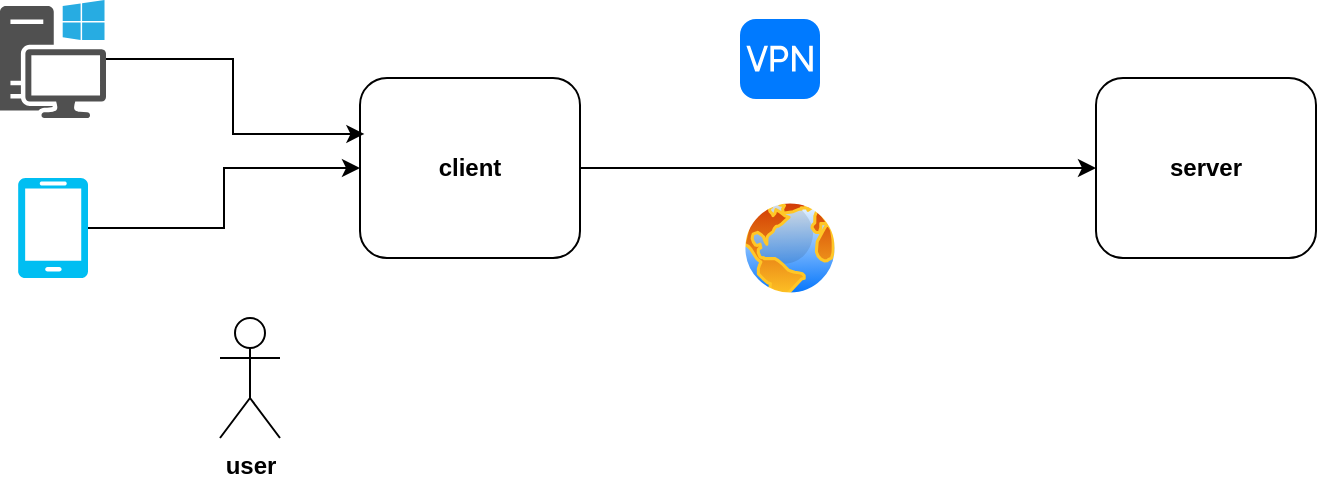 <mxfile version="24.3.1" type="github">
  <diagram name="第 1 页" id="lVO2slhyoMFaUjTc8HUd">
    <mxGraphModel dx="1669" dy="426" grid="1" gridSize="10" guides="1" tooltips="1" connect="1" arrows="1" fold="1" page="1" pageScale="1" pageWidth="827" pageHeight="1169" math="0" shadow="0">
      <root>
        <mxCell id="0" />
        <mxCell id="1" parent="0" />
        <mxCell id="K2qdU6OFB7BhWp3Bxl4E-1" value="user" style="shape=umlActor;verticalLabelPosition=bottom;verticalAlign=top;html=1;outlineConnect=0;fontStyle=1" vertex="1" parent="1">
          <mxGeometry x="-80" y="260" width="30" height="60" as="geometry" />
        </mxCell>
        <mxCell id="K2qdU6OFB7BhWp3Bxl4E-2" value="&lt;span&gt;client&lt;/span&gt;" style="rounded=1;whiteSpace=wrap;html=1;fontStyle=1" vertex="1" parent="1">
          <mxGeometry x="-10" y="140" width="110" height="90" as="geometry" />
        </mxCell>
        <mxCell id="K2qdU6OFB7BhWp3Bxl4E-3" value="server" style="rounded=1;whiteSpace=wrap;html=1;fontStyle=1" vertex="1" parent="1">
          <mxGeometry x="358" y="140" width="110" height="90" as="geometry" />
        </mxCell>
        <mxCell id="K2qdU6OFB7BhWp3Bxl4E-4" value="" style="html=1;strokeWidth=1;shadow=0;dashed=0;shape=mxgraph.ios7.misc.vpn;fillColor=#007AFF;strokeColor=none;buttonText=;strokeColor2=#222222;fontColor=#222222;fontSize=8;verticalLabelPosition=bottom;verticalAlign=top;align=center;sketch=0;" vertex="1" parent="1">
          <mxGeometry x="180" y="110.5" width="40" height="40" as="geometry" />
        </mxCell>
        <mxCell id="K2qdU6OFB7BhWp3Bxl4E-5" style="edgeStyle=orthogonalEdgeStyle;rounded=0;orthogonalLoop=1;jettySize=auto;html=1;entryX=0;entryY=0.5;entryDx=0;entryDy=0;" edge="1" parent="1" source="K2qdU6OFB7BhWp3Bxl4E-2" target="K2qdU6OFB7BhWp3Bxl4E-3">
          <mxGeometry relative="1" as="geometry" />
        </mxCell>
        <mxCell id="K2qdU6OFB7BhWp3Bxl4E-6" value="" style="sketch=0;pointerEvents=1;shadow=0;dashed=0;html=1;strokeColor=none;fillColor=#505050;labelPosition=center;verticalLabelPosition=bottom;verticalAlign=top;outlineConnect=0;align=center;shape=mxgraph.office.devices.workstation_pc;" vertex="1" parent="1">
          <mxGeometry x="-190" y="101" width="53" height="59" as="geometry" />
        </mxCell>
        <mxCell id="K2qdU6OFB7BhWp3Bxl4E-9" style="edgeStyle=orthogonalEdgeStyle;rounded=0;orthogonalLoop=1;jettySize=auto;html=1;entryX=0;entryY=0.5;entryDx=0;entryDy=0;" edge="1" parent="1" source="K2qdU6OFB7BhWp3Bxl4E-7" target="K2qdU6OFB7BhWp3Bxl4E-2">
          <mxGeometry relative="1" as="geometry" />
        </mxCell>
        <mxCell id="K2qdU6OFB7BhWp3Bxl4E-7" value="" style="verticalLabelPosition=bottom;html=1;verticalAlign=top;align=center;strokeColor=none;fillColor=#00BEF2;shape=mxgraph.azure.mobile;pointerEvents=1;" vertex="1" parent="1">
          <mxGeometry x="-181" y="190" width="35" height="50" as="geometry" />
        </mxCell>
        <mxCell id="K2qdU6OFB7BhWp3Bxl4E-8" style="edgeStyle=orthogonalEdgeStyle;rounded=0;orthogonalLoop=1;jettySize=auto;html=1;entryX=0.02;entryY=0.311;entryDx=0;entryDy=0;entryPerimeter=0;" edge="1" parent="1" source="K2qdU6OFB7BhWp3Bxl4E-6" target="K2qdU6OFB7BhWp3Bxl4E-2">
          <mxGeometry relative="1" as="geometry" />
        </mxCell>
        <mxCell id="K2qdU6OFB7BhWp3Bxl4E-10" value="" style="image;aspect=fixed;perimeter=ellipsePerimeter;html=1;align=center;shadow=0;dashed=0;spacingTop=3;image=img/lib/active_directory/internet_globe.svg;" vertex="1" parent="1">
          <mxGeometry x="180" y="200" width="50" height="50" as="geometry" />
        </mxCell>
      </root>
    </mxGraphModel>
  </diagram>
</mxfile>
